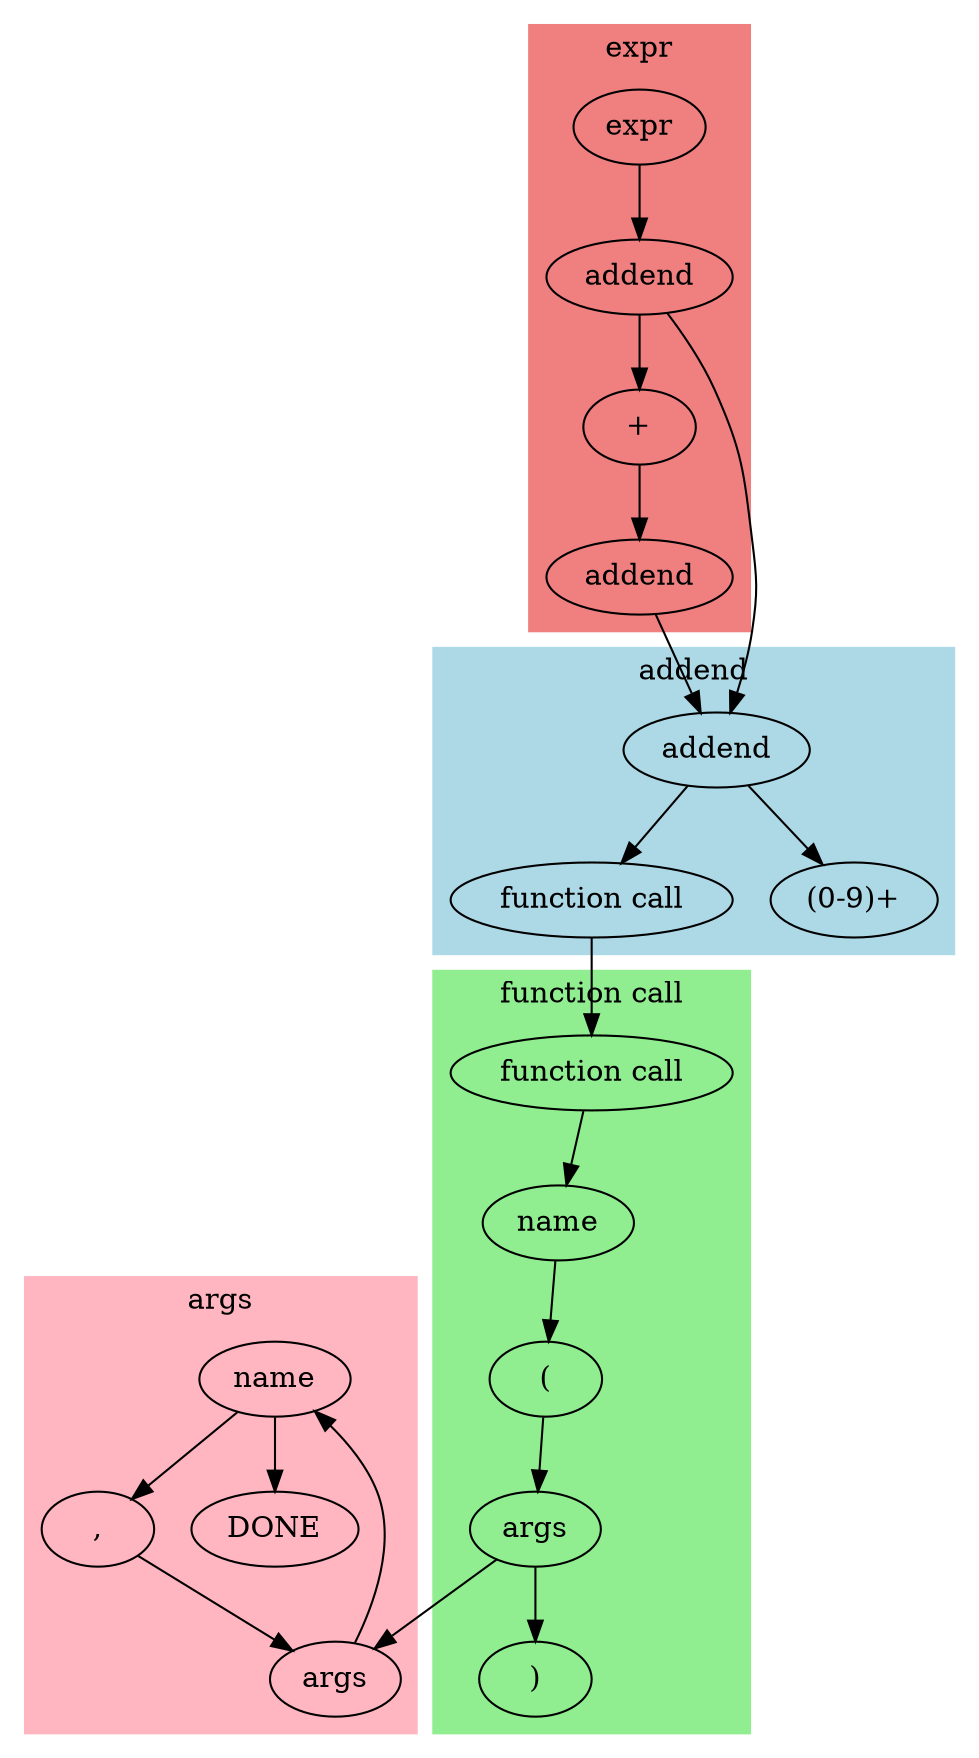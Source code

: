digraph AST {
    subgraph cluster_3 {
        style = filled;
        color = lightpink;
        label = "args";
        
        args1 [label = "name";]
        args2 [label = ","]
        
        args -> args1 -> args2 -> args;
        args1 -> DONE;
    }
    subgraph cluster_4 {
        style = filled;
        color = lightcoral;
        label = "expr";
        
        expr1 [label = "addend";];
        expr2 [label = "+"];
        expr3 [label = "addend"];
        
        expr -> expr1 -> expr2 -> expr3;
    }
    subgraph cluster_function_call {
        style = filled;
        color = lightblue;
        label = "addend";


        add1 [label = "function call"];
        add2 [label = "(0-9)+"]

        addend -> add2;
        addend -> add1;
    }
    subgraph cluster_addend {
        style = filled;
        color = lightgreen;
        label = "function call";
        
        function_call [label = "function call";];
        function_call_1 [label = "name";];
        function_call_2 [label = "(";];
        function_call_3 [label = "args";];
        function_call_4 [label = ")";];
        
        function_call -> function_call_1 -> function_call_2 -> function_call_3 -> function_call_4;
    }

    function_call_3 -> args
    add1 -> function_call
    expr1 -> addend
    expr3 -> addend
}